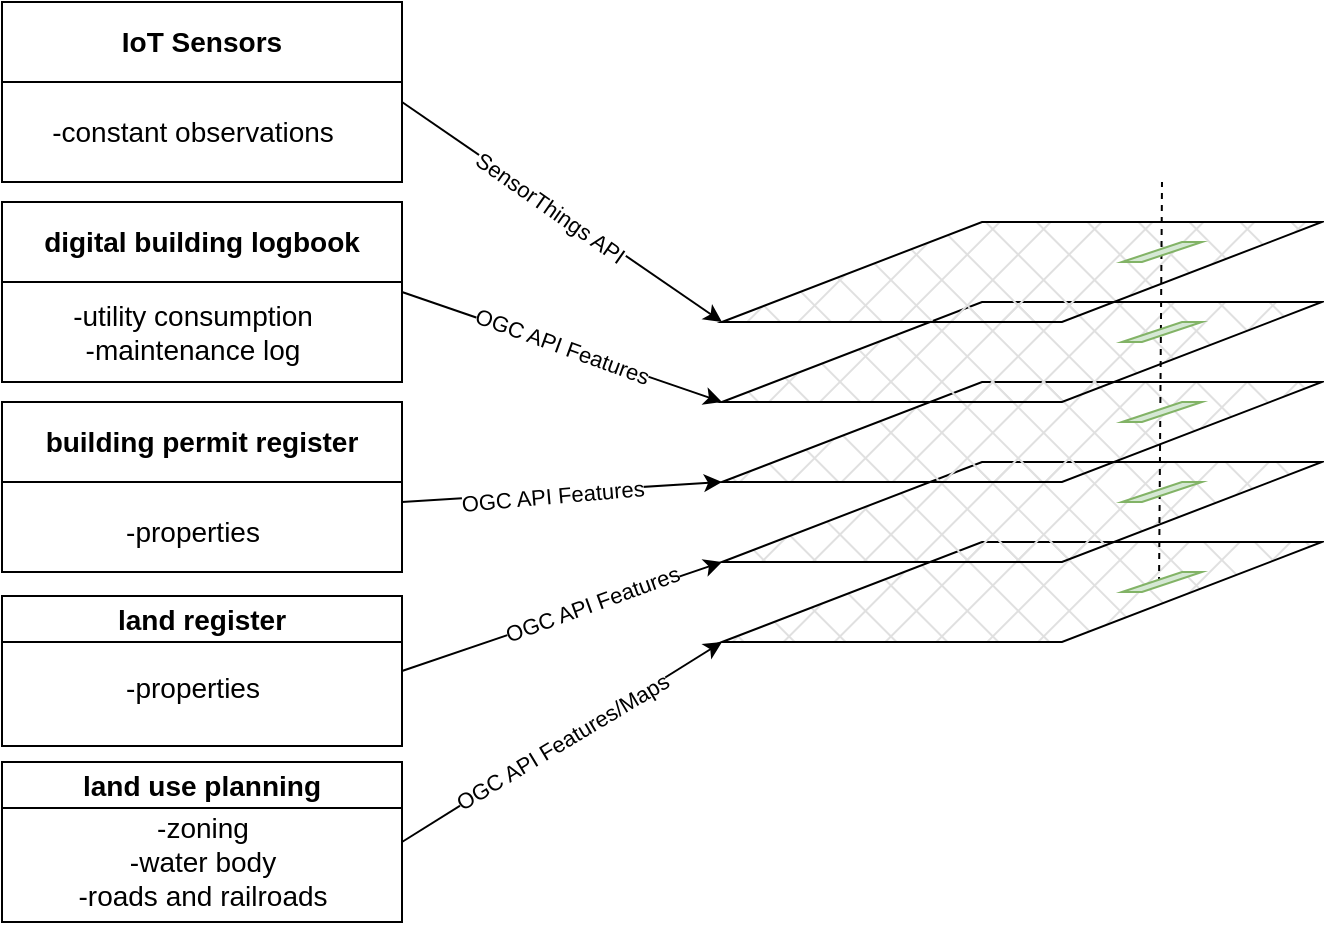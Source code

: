 <mxfile version="22.1.18" type="github">
  <diagram name="Page-1" id="OXCh3sUK8tZ1hlXIYTLy">
    <mxGraphModel dx="1200" dy="1066" grid="1" gridSize="10" guides="1" tooltips="1" connect="1" arrows="1" fold="1" page="1" pageScale="1" pageWidth="827" pageHeight="1169" math="0" shadow="0">
      <root>
        <mxCell id="0" />
        <mxCell id="1" parent="0" />
        <mxCell id="7fNvk-agyeOOaQvWO4qT-2" value="" style="shape=parallelogram;perimeter=parallelogramPerimeter;whiteSpace=wrap;html=1;fixedSize=1;hachureGap=4;fontFamily=Architects Daughter;fontSource=https%3A%2F%2Ffonts.googleapis.com%2Fcss%3Ffamily%3DArchitects%2BDaughter;fontSize=20;size=130;fillStyle=cross-hatch;fillColor=#E0E0E0;" vertex="1" parent="1">
          <mxGeometry x="500" y="520" width="300" height="50" as="geometry" />
        </mxCell>
        <mxCell id="7fNvk-agyeOOaQvWO4qT-3" value="" style="shape=parallelogram;perimeter=parallelogramPerimeter;whiteSpace=wrap;html=1;fixedSize=1;hachureGap=4;fontFamily=Architects Daughter;fontSource=https%3A%2F%2Ffonts.googleapis.com%2Fcss%3Ffamily%3DArchitects%2BDaughter;fontSize=20;size=130;fillStyle=cross-hatch;fillColor=#E0E0E0;" vertex="1" parent="1">
          <mxGeometry x="500" y="480" width="300" height="50" as="geometry" />
        </mxCell>
        <mxCell id="7fNvk-agyeOOaQvWO4qT-4" value="" style="shape=parallelogram;perimeter=parallelogramPerimeter;whiteSpace=wrap;html=1;fixedSize=1;hachureGap=4;fontFamily=Architects Daughter;fontSource=https%3A%2F%2Ffonts.googleapis.com%2Fcss%3Ffamily%3DArchitects%2BDaughter;fontSize=20;size=130;fillStyle=cross-hatch;fillColor=#E0E0E0;" vertex="1" parent="1">
          <mxGeometry x="500" y="440" width="300" height="50" as="geometry" />
        </mxCell>
        <mxCell id="7fNvk-agyeOOaQvWO4qT-5" value="" style="shape=parallelogram;perimeter=parallelogramPerimeter;whiteSpace=wrap;html=1;fixedSize=1;hachureGap=4;fontFamily=Architects Daughter;fontSource=https%3A%2F%2Ffonts.googleapis.com%2Fcss%3Ffamily%3DArchitects%2BDaughter;fontSize=20;size=130;fillStyle=cross-hatch;fillColor=#E0E0E0;" vertex="1" parent="1">
          <mxGeometry x="500" y="400" width="300" height="50" as="geometry" />
        </mxCell>
        <mxCell id="7fNvk-agyeOOaQvWO4qT-6" value="" style="endArrow=classic;html=1;hachureGap=4;fontFamily=Architects Daughter;fontSource=https%3A%2F%2Ffonts.googleapis.com%2Fcss%3Ffamily%3DArchitects%2BDaughter;fontSize=16;exitX=1;exitY=0.5;exitDx=0;exitDy=0;entryX=0;entryY=1;entryDx=0;entryDy=0;" edge="1" parent="1" source="7fNvk-agyeOOaQvWO4qT-12" target="7fNvk-agyeOOaQvWO4qT-2">
          <mxGeometry width="50" height="50" relative="1" as="geometry">
            <mxPoint x="420" y="650" as="sourcePoint" />
            <mxPoint x="460" y="650" as="targetPoint" />
          </mxGeometry>
        </mxCell>
        <mxCell id="7fNvk-agyeOOaQvWO4qT-7" value="" style="endArrow=classic;html=1;hachureGap=4;fontFamily=Architects Daughter;fontSource=https%3A%2F%2Ffonts.googleapis.com%2Fcss%3Ffamily%3DArchitects%2BDaughter;fontSize=16;exitX=1;exitY=0.5;exitDx=0;exitDy=0;entryX=0;entryY=1;entryDx=0;entryDy=0;" edge="1" parent="1" source="7fNvk-agyeOOaQvWO4qT-13" target="7fNvk-agyeOOaQvWO4qT-3">
          <mxGeometry width="50" height="50" relative="1" as="geometry">
            <mxPoint x="420" y="610" as="sourcePoint" />
            <mxPoint x="460" y="610" as="targetPoint" />
          </mxGeometry>
        </mxCell>
        <mxCell id="7fNvk-agyeOOaQvWO4qT-36" value="OGC API Features" style="edgeLabel;html=1;align=center;verticalAlign=middle;resizable=0;points=[];rotation=-20;" vertex="1" connectable="0" parent="7fNvk-agyeOOaQvWO4qT-7">
          <mxGeometry x="0.192" y="1" relative="1" as="geometry">
            <mxPoint as="offset" />
          </mxGeometry>
        </mxCell>
        <mxCell id="7fNvk-agyeOOaQvWO4qT-37" value="OGC API Features/Maps" style="edgeLabel;html=1;align=center;verticalAlign=middle;resizable=0;points=[];rotation=-31;" vertex="1" connectable="0" parent="7fNvk-agyeOOaQvWO4qT-7">
          <mxGeometry x="0.192" y="1" relative="1" as="geometry">
            <mxPoint x="-15" y="69" as="offset" />
          </mxGeometry>
        </mxCell>
        <mxCell id="7fNvk-agyeOOaQvWO4qT-8" value="" style="endArrow=classic;html=1;hachureGap=4;fontFamily=Architects Daughter;fontSource=https%3A%2F%2Ffonts.googleapis.com%2Fcss%3Ffamily%3DArchitects%2BDaughter;fontSize=16;entryX=0;entryY=1;entryDx=0;entryDy=0;" edge="1" parent="1" target="7fNvk-agyeOOaQvWO4qT-4">
          <mxGeometry width="50" height="50" relative="1" as="geometry">
            <mxPoint x="340" y="500" as="sourcePoint" />
            <mxPoint x="460" y="570" as="targetPoint" />
          </mxGeometry>
        </mxCell>
        <mxCell id="7fNvk-agyeOOaQvWO4qT-35" value="OGC API Features" style="edgeLabel;html=1;align=center;verticalAlign=middle;resizable=0;points=[];rotation=-5;" vertex="1" connectable="0" parent="7fNvk-agyeOOaQvWO4qT-8">
          <mxGeometry x="-0.063" y="-1" relative="1" as="geometry">
            <mxPoint as="offset" />
          </mxGeometry>
        </mxCell>
        <mxCell id="7fNvk-agyeOOaQvWO4qT-9" value="" style="endArrow=classic;html=1;hachureGap=4;fontFamily=Architects Daughter;fontSource=https%3A%2F%2Ffonts.googleapis.com%2Fcss%3Ffamily%3DArchitects%2BDaughter;fontSize=16;exitX=1;exitY=0.5;exitDx=0;exitDy=0;entryX=0;entryY=1;entryDx=0;entryDy=0;" edge="1" parent="1" source="7fNvk-agyeOOaQvWO4qT-18" target="7fNvk-agyeOOaQvWO4qT-5">
          <mxGeometry width="50" height="50" relative="1" as="geometry">
            <mxPoint x="420" y="530" as="sourcePoint" />
            <mxPoint x="460" y="530" as="targetPoint" />
          </mxGeometry>
        </mxCell>
        <mxCell id="7fNvk-agyeOOaQvWO4qT-34" value="OGC API Features" style="edgeLabel;html=1;align=center;verticalAlign=middle;resizable=0;points=[];rotation=20;" vertex="1" connectable="0" parent="7fNvk-agyeOOaQvWO4qT-9">
          <mxGeometry x="-0.006" y="1" relative="1" as="geometry">
            <mxPoint as="offset" />
          </mxGeometry>
        </mxCell>
        <mxCell id="7fNvk-agyeOOaQvWO4qT-12" value="land use planning" style="swimlane;whiteSpace=wrap;html=1;hachureGap=4;fontFamily=Helvetica;fontSize=14;fontStyle=1" vertex="1" parent="1">
          <mxGeometry x="140" y="630" width="200" height="80" as="geometry" />
        </mxCell>
        <mxCell id="7fNvk-agyeOOaQvWO4qT-15" value="-zoning&lt;br&gt;-water body&lt;br&gt;-roads and railroads" style="text;html=1;align=center;verticalAlign=middle;resizable=0;points=[];autosize=1;strokeColor=none;fillColor=none;fontSize=14;fontFamily=Helvetica;" vertex="1" parent="7fNvk-agyeOOaQvWO4qT-12">
          <mxGeometry x="25" y="20" width="150" height="60" as="geometry" />
        </mxCell>
        <mxCell id="7fNvk-agyeOOaQvWO4qT-13" value="land register" style="swimlane;whiteSpace=wrap;html=1;hachureGap=4;fontFamily=Helvetica;fontSize=14;" vertex="1" parent="1">
          <mxGeometry x="140" y="547" width="200" height="75" as="geometry" />
        </mxCell>
        <mxCell id="7fNvk-agyeOOaQvWO4qT-14" value="-properties" style="text;html=1;align=center;verticalAlign=middle;resizable=0;points=[];autosize=1;strokeColor=none;fillColor=none;fontSize=14;fontFamily=Helvetica;" vertex="1" parent="7fNvk-agyeOOaQvWO4qT-13">
          <mxGeometry x="50" y="31" width="90" height="30" as="geometry" />
        </mxCell>
        <mxCell id="7fNvk-agyeOOaQvWO4qT-16" value="building permit register" style="swimlane;whiteSpace=wrap;html=1;hachureGap=4;fontFamily=Helvetica;fontSize=14;startSize=40;" vertex="1" parent="1">
          <mxGeometry x="140" y="450" width="200" height="85" as="geometry" />
        </mxCell>
        <mxCell id="7fNvk-agyeOOaQvWO4qT-17" value="-properties" style="text;html=1;align=center;verticalAlign=middle;resizable=0;points=[];autosize=1;strokeColor=none;fillColor=none;fontSize=14;fontFamily=Helvetica;" vertex="1" parent="7fNvk-agyeOOaQvWO4qT-16">
          <mxGeometry x="50" y="50" width="90" height="30" as="geometry" />
        </mxCell>
        <mxCell id="7fNvk-agyeOOaQvWO4qT-18" value="digital building logbook" style="swimlane;whiteSpace=wrap;html=1;hachureGap=4;fontFamily=Helvetica;fontSize=14;startSize=40;" vertex="1" parent="1">
          <mxGeometry x="140" y="350" width="200" height="90" as="geometry" />
        </mxCell>
        <mxCell id="7fNvk-agyeOOaQvWO4qT-19" value="-utility consumption&lt;br&gt;-maintenance log" style="text;html=1;align=center;verticalAlign=middle;resizable=0;points=[];autosize=1;strokeColor=none;fillColor=none;fontSize=14;fontFamily=Helvetica;" vertex="1" parent="7fNvk-agyeOOaQvWO4qT-18">
          <mxGeometry x="25" y="40" width="140" height="50" as="geometry" />
        </mxCell>
        <mxCell id="7fNvk-agyeOOaQvWO4qT-20" value="IoT Sensors" style="swimlane;whiteSpace=wrap;html=1;hachureGap=4;fontFamily=Helvetica;fontSize=14;startSize=40;" vertex="1" parent="1">
          <mxGeometry x="140" y="250" width="200" height="90" as="geometry" />
        </mxCell>
        <mxCell id="7fNvk-agyeOOaQvWO4qT-21" value="-constant observations" style="text;html=1;align=center;verticalAlign=middle;resizable=0;points=[];autosize=1;strokeColor=none;fillColor=none;fontSize=14;fontFamily=Helvetica;" vertex="1" parent="7fNvk-agyeOOaQvWO4qT-20">
          <mxGeometry x="15" y="50" width="160" height="30" as="geometry" />
        </mxCell>
        <mxCell id="7fNvk-agyeOOaQvWO4qT-22" value="" style="shape=parallelogram;perimeter=parallelogramPerimeter;whiteSpace=wrap;html=1;fixedSize=1;hachureGap=4;fontFamily=Architects Daughter;fontSource=https%3A%2F%2Ffonts.googleapis.com%2Fcss%3Ffamily%3DArchitects%2BDaughter;fontSize=20;size=130;fillStyle=cross-hatch;fillColor=#E0E0E0;" vertex="1" parent="1">
          <mxGeometry x="500" y="360" width="300" height="50" as="geometry" />
        </mxCell>
        <mxCell id="7fNvk-agyeOOaQvWO4qT-23" value="" style="endArrow=classic;html=1;hachureGap=4;fontFamily=Architects Daughter;fontSource=https%3A%2F%2Ffonts.googleapis.com%2Fcss%3Ffamily%3DArchitects%2BDaughter;fontSize=16;exitX=1;exitY=0.5;exitDx=0;exitDy=0;" edge="1" parent="1">
          <mxGeometry width="50" height="50" relative="1" as="geometry">
            <mxPoint x="340" y="300" as="sourcePoint" />
            <mxPoint x="500" y="410" as="targetPoint" />
          </mxGeometry>
        </mxCell>
        <mxCell id="7fNvk-agyeOOaQvWO4qT-33" value="SensorThings API" style="edgeLabel;html=1;align=center;verticalAlign=middle;resizable=0;points=[];rotation=35;" vertex="1" connectable="0" parent="7fNvk-agyeOOaQvWO4qT-23">
          <mxGeometry x="-0.064" y="-1" relative="1" as="geometry">
            <mxPoint as="offset" />
          </mxGeometry>
        </mxCell>
        <mxCell id="7fNvk-agyeOOaQvWO4qT-24" value="" style="endArrow=none;html=1;rounded=0;exitX=0.463;exitY=0.55;exitDx=0;exitDy=0;exitPerimeter=0;dashed=1;" edge="1" parent="1" source="7fNvk-agyeOOaQvWO4qT-32">
          <mxGeometry width="50" height="50" relative="1" as="geometry">
            <mxPoint x="719.75" y="590" as="sourcePoint" />
            <mxPoint x="720" y="340" as="targetPoint" />
          </mxGeometry>
        </mxCell>
        <mxCell id="7fNvk-agyeOOaQvWO4qT-28" value="" style="shape=parallelogram;perimeter=parallelogramPerimeter;whiteSpace=wrap;html=1;fixedSize=1;hachureGap=4;fontFamily=Architects Daughter;fontSource=https%3A%2F%2Ffonts.googleapis.com%2Fcss%3Ffamily%3DArchitects%2BDaughter;fontSize=20;size=30;fillStyle=solid;fillColor=#d5e8d4;strokeColor=#82b366;" vertex="1" parent="1">
          <mxGeometry x="700" y="370" width="40" height="10" as="geometry" />
        </mxCell>
        <mxCell id="7fNvk-agyeOOaQvWO4qT-29" value="" style="shape=parallelogram;perimeter=parallelogramPerimeter;whiteSpace=wrap;html=1;fixedSize=1;hachureGap=4;fontFamily=Architects Daughter;fontSource=https%3A%2F%2Ffonts.googleapis.com%2Fcss%3Ffamily%3DArchitects%2BDaughter;fontSize=20;size=30;fillStyle=solid;fillColor=#d5e8d4;strokeColor=#82b366;" vertex="1" parent="1">
          <mxGeometry x="700" y="410" width="40" height="10" as="geometry" />
        </mxCell>
        <mxCell id="7fNvk-agyeOOaQvWO4qT-30" value="" style="shape=parallelogram;perimeter=parallelogramPerimeter;whiteSpace=wrap;html=1;fixedSize=1;hachureGap=4;fontFamily=Architects Daughter;fontSource=https%3A%2F%2Ffonts.googleapis.com%2Fcss%3Ffamily%3DArchitects%2BDaughter;fontSize=20;size=30;fillStyle=solid;fillColor=#d5e8d4;strokeColor=#82b366;" vertex="1" parent="1">
          <mxGeometry x="700" y="450" width="40" height="10" as="geometry" />
        </mxCell>
        <mxCell id="7fNvk-agyeOOaQvWO4qT-31" value="" style="shape=parallelogram;perimeter=parallelogramPerimeter;whiteSpace=wrap;html=1;fixedSize=1;hachureGap=4;fontFamily=Architects Daughter;fontSource=https%3A%2F%2Ffonts.googleapis.com%2Fcss%3Ffamily%3DArchitects%2BDaughter;fontSize=20;size=30;fillStyle=solid;fillColor=#d5e8d4;strokeColor=#82b366;" vertex="1" parent="1">
          <mxGeometry x="700" y="490" width="40" height="10" as="geometry" />
        </mxCell>
        <mxCell id="7fNvk-agyeOOaQvWO4qT-32" value="" style="shape=parallelogram;perimeter=parallelogramPerimeter;whiteSpace=wrap;html=1;fixedSize=1;hachureGap=4;fontFamily=Architects Daughter;fontSource=https%3A%2F%2Ffonts.googleapis.com%2Fcss%3Ffamily%3DArchitects%2BDaughter;fontSize=20;size=30;fillStyle=solid;fillColor=#d5e8d4;strokeColor=#82b366;" vertex="1" parent="1">
          <mxGeometry x="700" y="535" width="40" height="10" as="geometry" />
        </mxCell>
      </root>
    </mxGraphModel>
  </diagram>
</mxfile>
